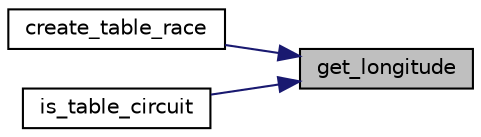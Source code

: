 digraph "get_longitude"
{
 // LATEX_PDF_SIZE
  edge [fontname="Helvetica",fontsize="10",labelfontname="Helvetica",labelfontsize="10"];
  node [fontname="Helvetica",fontsize="10",shape=record];
  rankdir="RL";
  Node1 [label="get_longitude",height=0.2,width=0.4,color="black", fillcolor="grey75", style="filled", fontcolor="black",tooltip="getter for the longitude of the stopover"];
  Node1 -> Node2 [dir="back",color="midnightblue",fontsize="10",style="solid",fontname="Helvetica"];
  Node2 [label="create_table_race",height=0.2,width=0.4,color="black", fillcolor="white", style="filled",URL="$course__tableau_8c.html#a86e55c427f4b3c9bd96df86d84138408",tooltip=" "];
  Node1 -> Node3 [dir="back",color="midnightblue",fontsize="10",style="solid",fontname="Helvetica"];
  Node3 [label="is_table_circuit",height=0.2,width=0.4,color="black", fillcolor="white", style="filled",URL="$course__tableau_8c.html#a11eb02d4d307249e0a9b14912df0bab4",tooltip="Used to determine if the race is a circuit."];
}
